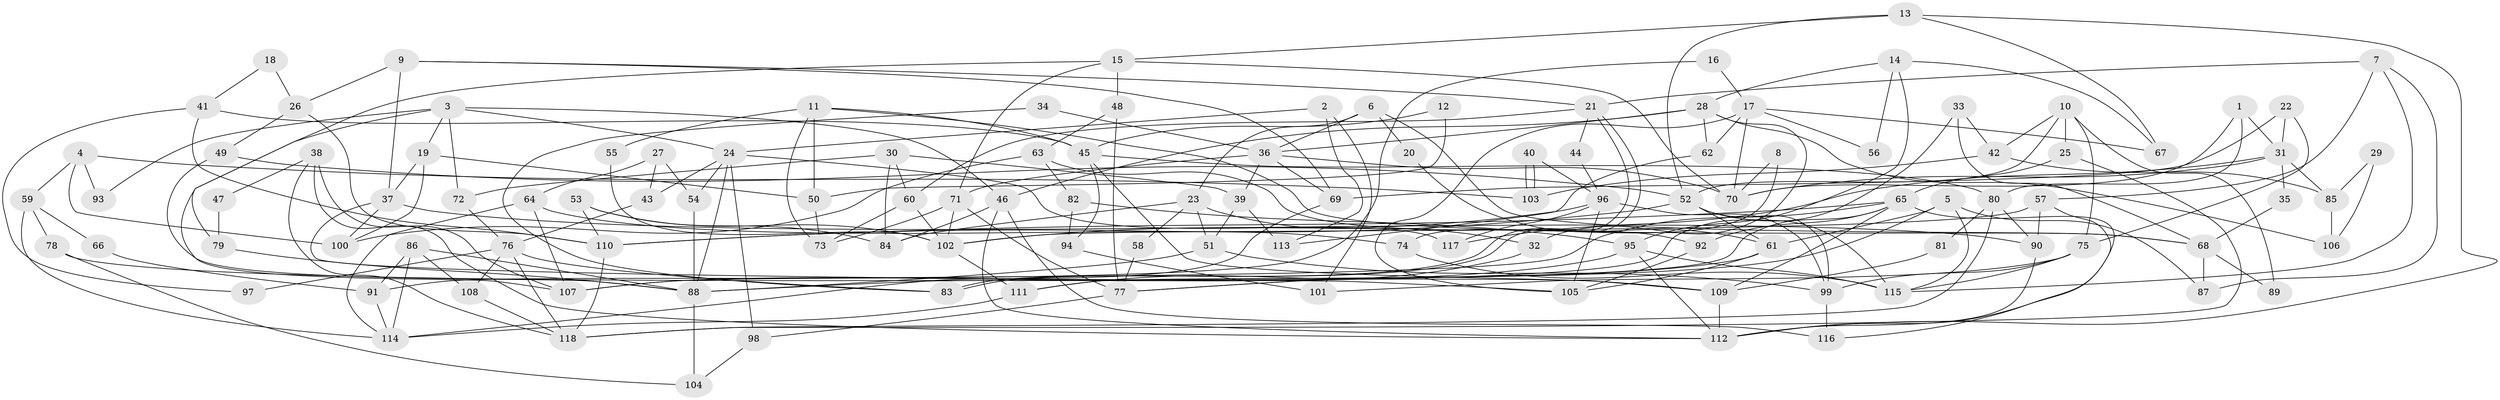 // Generated by graph-tools (version 1.1) at 2025/36/03/09/25 02:36:08]
// undirected, 118 vertices, 236 edges
graph export_dot {
graph [start="1"]
  node [color=gray90,style=filled];
  1;
  2;
  3;
  4;
  5;
  6;
  7;
  8;
  9;
  10;
  11;
  12;
  13;
  14;
  15;
  16;
  17;
  18;
  19;
  20;
  21;
  22;
  23;
  24;
  25;
  26;
  27;
  28;
  29;
  30;
  31;
  32;
  33;
  34;
  35;
  36;
  37;
  38;
  39;
  40;
  41;
  42;
  43;
  44;
  45;
  46;
  47;
  48;
  49;
  50;
  51;
  52;
  53;
  54;
  55;
  56;
  57;
  58;
  59;
  60;
  61;
  62;
  63;
  64;
  65;
  66;
  67;
  68;
  69;
  70;
  71;
  72;
  73;
  74;
  75;
  76;
  77;
  78;
  79;
  80;
  81;
  82;
  83;
  84;
  85;
  86;
  87;
  88;
  89;
  90;
  91;
  92;
  93;
  94;
  95;
  96;
  97;
  98;
  99;
  100;
  101;
  102;
  103;
  104;
  105;
  106;
  107;
  108;
  109;
  110;
  111;
  112;
  113;
  114;
  115;
  116;
  117;
  118;
  1 -- 31;
  1 -- 80;
  1 -- 70;
  2 -- 113;
  2 -- 24;
  2 -- 101;
  3 -- 107;
  3 -- 19;
  3 -- 24;
  3 -- 46;
  3 -- 72;
  3 -- 93;
  4 -- 59;
  4 -- 100;
  4 -- 93;
  4 -- 103;
  5 -- 115;
  5 -- 77;
  5 -- 61;
  5 -- 87;
  6 -- 23;
  6 -- 68;
  6 -- 20;
  6 -- 36;
  7 -- 87;
  7 -- 115;
  7 -- 21;
  7 -- 57;
  8 -- 70;
  8 -- 74;
  9 -- 21;
  9 -- 37;
  9 -- 26;
  9 -- 69;
  10 -- 52;
  10 -- 75;
  10 -- 25;
  10 -- 42;
  10 -- 89;
  11 -- 73;
  11 -- 50;
  11 -- 45;
  11 -- 55;
  11 -- 68;
  12 -- 50;
  12 -- 45;
  13 -- 52;
  13 -- 15;
  13 -- 67;
  13 -- 112;
  14 -- 95;
  14 -- 28;
  14 -- 56;
  14 -- 67;
  15 -- 48;
  15 -- 70;
  15 -- 71;
  15 -- 79;
  16 -- 91;
  16 -- 17;
  17 -- 67;
  17 -- 70;
  17 -- 56;
  17 -- 62;
  17 -- 105;
  18 -- 41;
  18 -- 26;
  19 -- 37;
  19 -- 100;
  19 -- 50;
  20 -- 61;
  21 -- 83;
  21 -- 83;
  21 -- 44;
  21 -- 60;
  22 -- 75;
  22 -- 69;
  22 -- 31;
  23 -- 32;
  23 -- 84;
  23 -- 51;
  23 -- 58;
  24 -- 54;
  24 -- 43;
  24 -- 88;
  24 -- 98;
  24 -- 117;
  25 -- 65;
  25 -- 118;
  26 -- 110;
  26 -- 49;
  27 -- 64;
  27 -- 43;
  27 -- 54;
  28 -- 46;
  28 -- 36;
  28 -- 32;
  28 -- 62;
  28 -- 106;
  29 -- 85;
  29 -- 106;
  30 -- 72;
  30 -- 60;
  30 -- 39;
  30 -- 84;
  31 -- 117;
  31 -- 35;
  31 -- 70;
  31 -- 85;
  32 -- 111;
  33 -- 88;
  33 -- 42;
  33 -- 68;
  34 -- 83;
  34 -- 36;
  35 -- 68;
  36 -- 70;
  36 -- 39;
  36 -- 69;
  36 -- 71;
  37 -- 90;
  37 -- 105;
  37 -- 100;
  38 -- 118;
  38 -- 112;
  38 -- 47;
  38 -- 107;
  39 -- 51;
  39 -- 113;
  40 -- 96;
  40 -- 103;
  40 -- 103;
  41 -- 45;
  41 -- 110;
  41 -- 97;
  42 -- 103;
  42 -- 85;
  43 -- 76;
  44 -- 96;
  45 -- 109;
  45 -- 80;
  45 -- 94;
  46 -- 112;
  46 -- 84;
  46 -- 116;
  47 -- 79;
  48 -- 63;
  48 -- 77;
  49 -- 88;
  49 -- 52;
  50 -- 73;
  51 -- 88;
  51 -- 99;
  52 -- 99;
  52 -- 61;
  52 -- 110;
  52 -- 115;
  53 -- 110;
  53 -- 84;
  53 -- 102;
  54 -- 88;
  55 -- 102;
  57 -- 102;
  57 -- 90;
  57 -- 112;
  58 -- 77;
  59 -- 114;
  59 -- 78;
  59 -- 66;
  60 -- 102;
  60 -- 73;
  61 -- 77;
  61 -- 105;
  62 -- 113;
  63 -- 92;
  63 -- 82;
  63 -- 100;
  64 -- 107;
  64 -- 114;
  64 -- 74;
  65 -- 116;
  65 -- 110;
  65 -- 92;
  65 -- 107;
  65 -- 109;
  65 -- 111;
  66 -- 91;
  68 -- 87;
  68 -- 89;
  69 -- 114;
  71 -- 73;
  71 -- 77;
  71 -- 102;
  72 -- 76;
  74 -- 115;
  75 -- 115;
  75 -- 99;
  75 -- 101;
  76 -- 118;
  76 -- 108;
  76 -- 83;
  76 -- 97;
  77 -- 98;
  78 -- 104;
  78 -- 109;
  79 -- 88;
  80 -- 90;
  80 -- 81;
  80 -- 118;
  81 -- 109;
  82 -- 94;
  82 -- 95;
  85 -- 106;
  86 -- 114;
  86 -- 88;
  86 -- 91;
  86 -- 108;
  88 -- 104;
  90 -- 112;
  91 -- 114;
  92 -- 105;
  94 -- 101;
  95 -- 112;
  95 -- 107;
  95 -- 115;
  96 -- 102;
  96 -- 105;
  96 -- 99;
  96 -- 117;
  98 -- 104;
  99 -- 116;
  102 -- 111;
  108 -- 118;
  109 -- 112;
  110 -- 118;
  111 -- 114;
}
